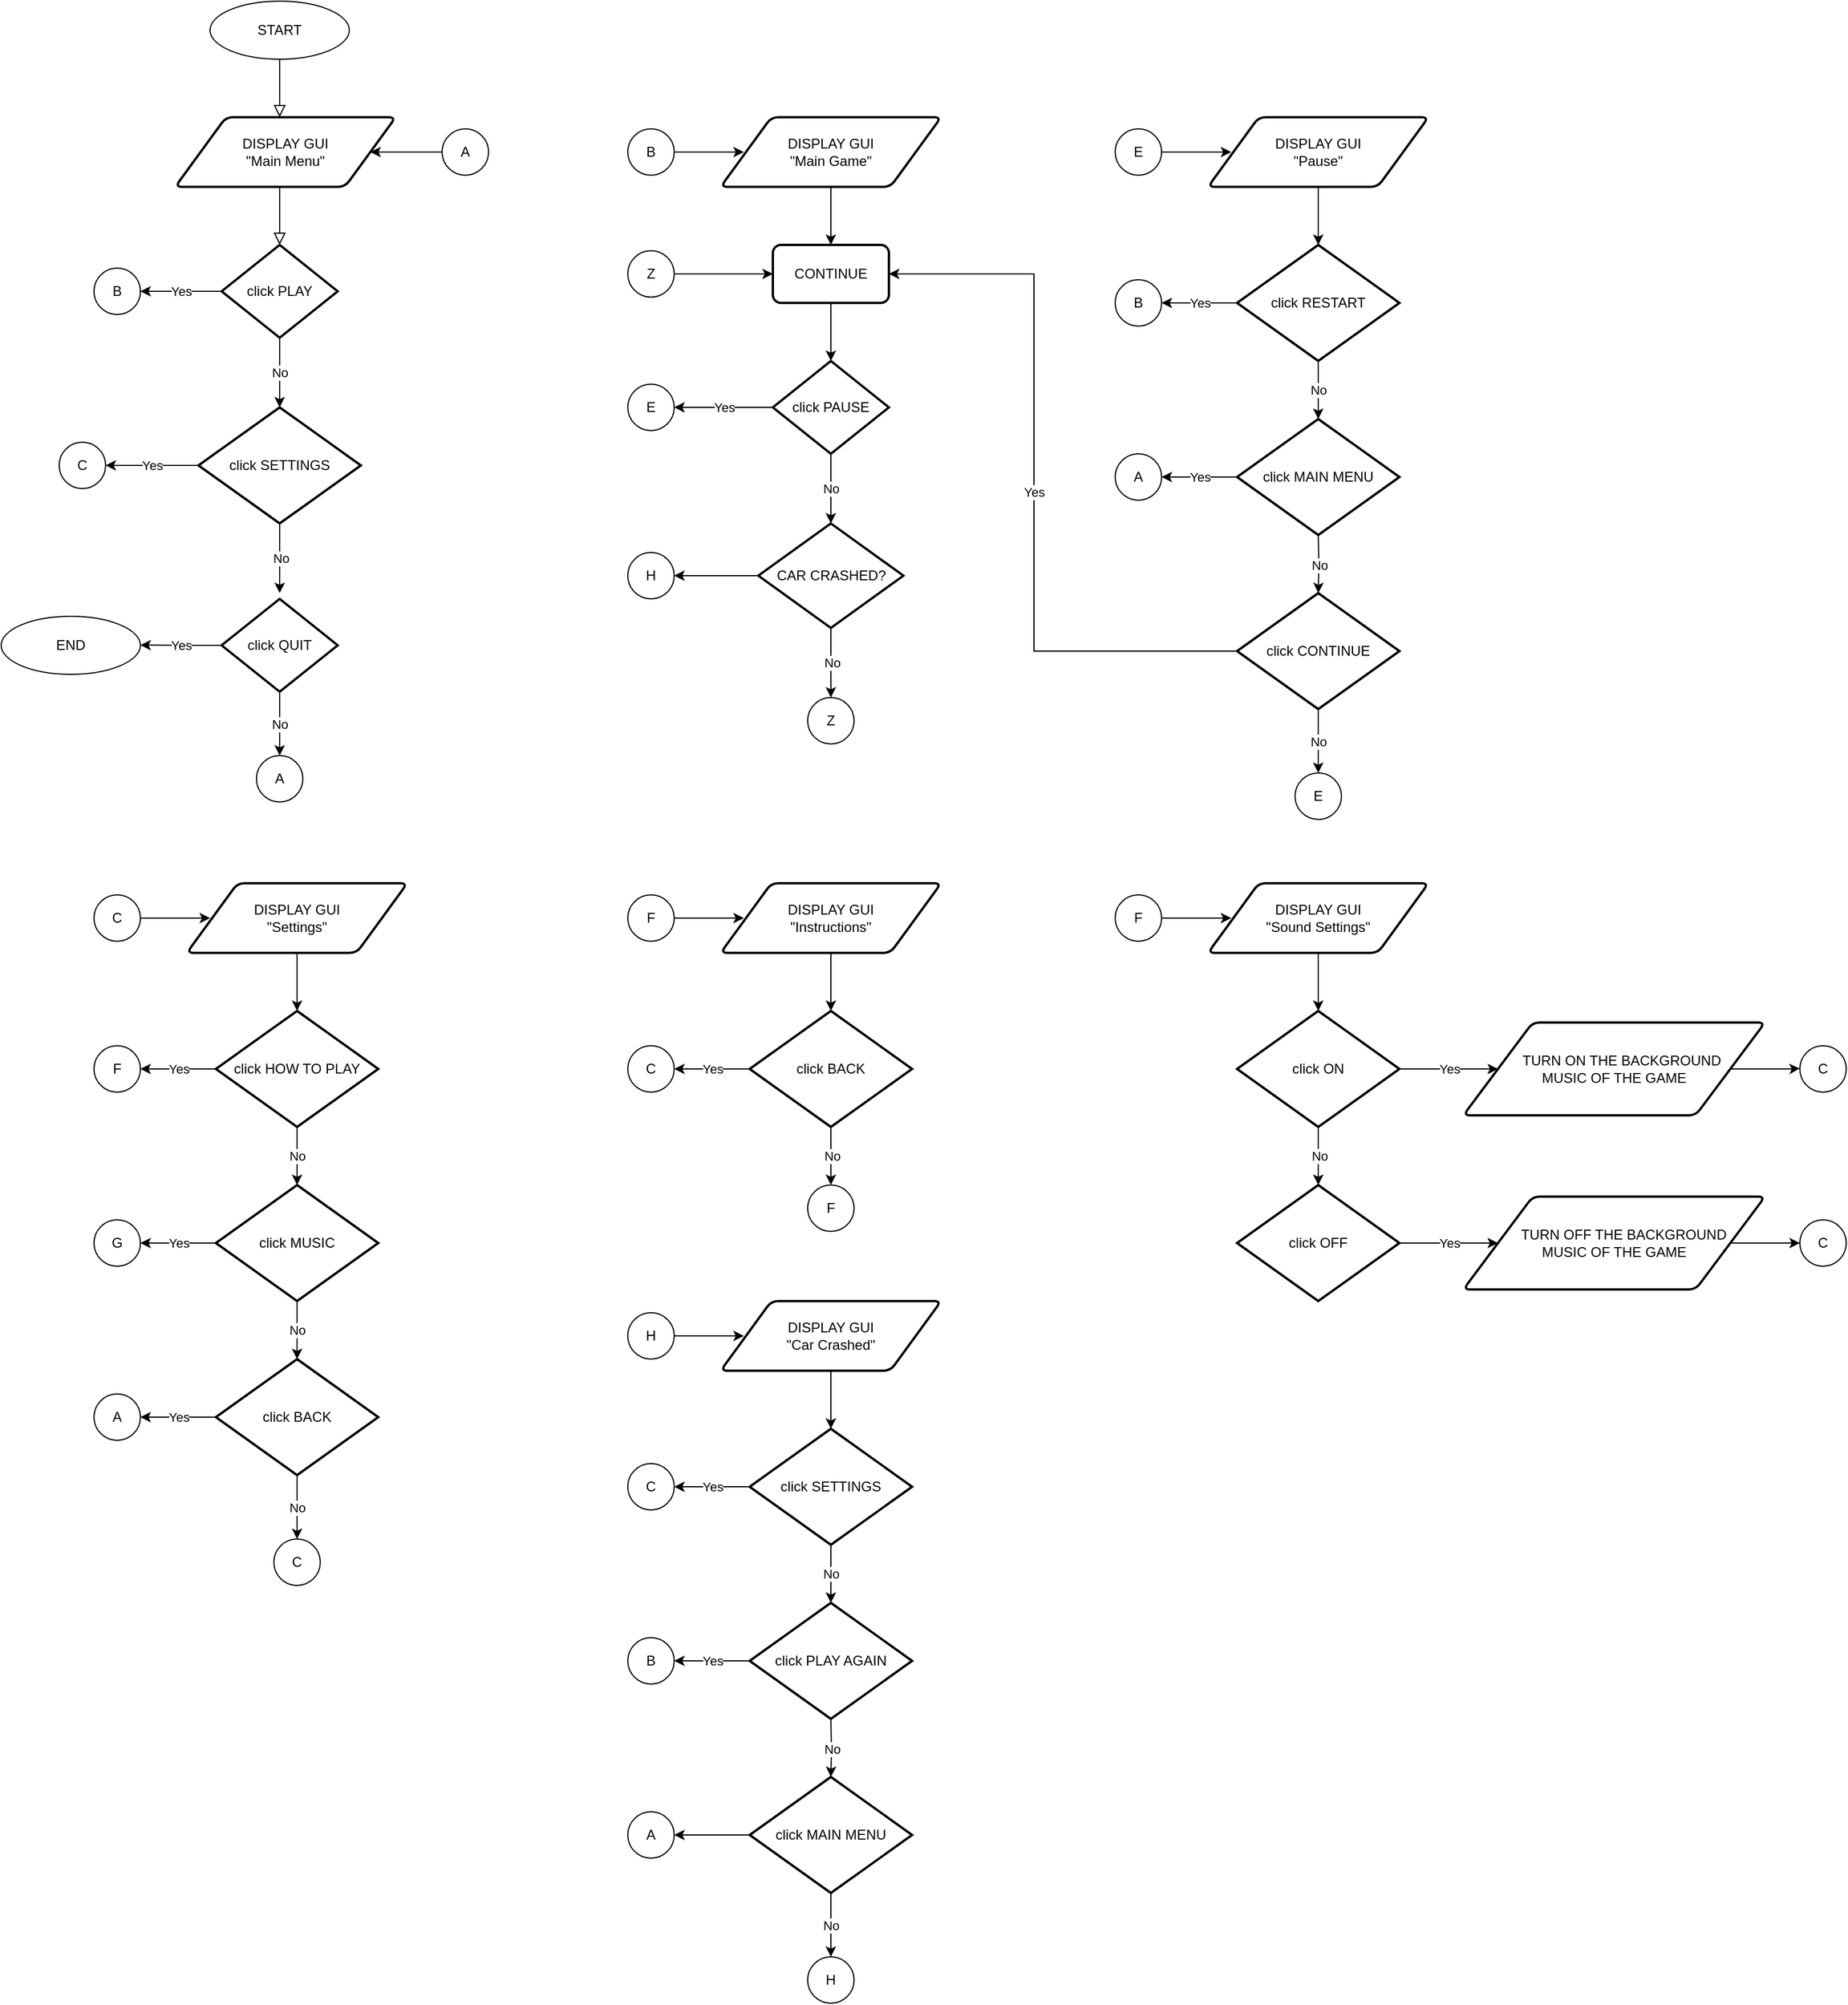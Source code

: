 <mxfile version="14.1.1" type="github">
  <diagram id="C5RBs43oDa-KdzZeNtuy" name="Page-1">
    <mxGraphModel dx="4299" dy="1928" grid="1" gridSize="10" guides="1" tooltips="1" connect="1" arrows="1" fold="1" page="1" pageScale="1" pageWidth="827" pageHeight="1169" math="0" shadow="0">
      <root>
        <mxCell id="WIyWlLk6GJQsqaUBKTNV-0" />
        <mxCell id="WIyWlLk6GJQsqaUBKTNV-1" parent="WIyWlLk6GJQsqaUBKTNV-0" />
        <mxCell id="WIyWlLk6GJQsqaUBKTNV-2" value="" style="rounded=0;html=1;jettySize=auto;orthogonalLoop=1;fontSize=11;endArrow=block;endFill=0;endSize=8;strokeWidth=1;shadow=0;labelBackgroundColor=none;edgeStyle=orthogonalEdgeStyle;" parent="WIyWlLk6GJQsqaUBKTNV-1" edge="1">
          <mxGeometry relative="1" as="geometry">
            <mxPoint x="200" y="120" as="sourcePoint" />
            <mxPoint x="200" y="170" as="targetPoint" />
          </mxGeometry>
        </mxCell>
        <mxCell id="WIyWlLk6GJQsqaUBKTNV-4" value="" style="rounded=0;html=1;jettySize=auto;orthogonalLoop=1;fontSize=11;endArrow=block;endFill=0;endSize=8;strokeWidth=1;shadow=0;labelBackgroundColor=none;edgeStyle=orthogonalEdgeStyle;exitX=0.5;exitY=1;exitDx=0;exitDy=0;" parent="WIyWlLk6GJQsqaUBKTNV-1" edge="1">
          <mxGeometry y="20" relative="1" as="geometry">
            <mxPoint as="offset" />
            <mxPoint x="200" y="230" as="sourcePoint" />
            <mxPoint x="200" y="280" as="targetPoint" />
          </mxGeometry>
        </mxCell>
        <mxCell id="MN40Rwi8LiVU0ITtH0rx-9" value="Yes" style="edgeStyle=orthogonalEdgeStyle;rounded=0;orthogonalLoop=1;jettySize=auto;html=1;exitX=0;exitY=0.5;exitDx=0;exitDy=0;entryX=1;entryY=0.5;entryDx=0;entryDy=0;" edge="1" parent="WIyWlLk6GJQsqaUBKTNV-1">
          <mxGeometry relative="1" as="geometry">
            <mxPoint x="80.0" y="320" as="targetPoint" />
            <mxPoint x="150" y="320" as="sourcePoint" />
          </mxGeometry>
        </mxCell>
        <mxCell id="MN40Rwi8LiVU0ITtH0rx-0" value="START" style="ellipse;whiteSpace=wrap;html=1;" vertex="1" parent="WIyWlLk6GJQsqaUBKTNV-1">
          <mxGeometry x="140" y="70" width="120" height="50" as="geometry" />
        </mxCell>
        <mxCell id="MN40Rwi8LiVU0ITtH0rx-1" value="END" style="ellipse;whiteSpace=wrap;html=1;" vertex="1" parent="WIyWlLk6GJQsqaUBKTNV-1">
          <mxGeometry x="-40" y="600" width="120" height="50" as="geometry" />
        </mxCell>
        <mxCell id="MN40Rwi8LiVU0ITtH0rx-22" style="edgeStyle=orthogonalEdgeStyle;rounded=0;orthogonalLoop=1;jettySize=auto;html=1;exitX=0;exitY=0.5;exitDx=0;exitDy=0;entryX=1;entryY=0.5;entryDx=0;entryDy=0;" edge="1" parent="WIyWlLk6GJQsqaUBKTNV-1" source="MN40Rwi8LiVU0ITtH0rx-3" target="MN40Rwi8LiVU0ITtH0rx-17">
          <mxGeometry relative="1" as="geometry" />
        </mxCell>
        <mxCell id="MN40Rwi8LiVU0ITtH0rx-3" value="A" style="ellipse;whiteSpace=wrap;html=1;aspect=fixed;" vertex="1" parent="WIyWlLk6GJQsqaUBKTNV-1">
          <mxGeometry x="340" y="180" width="40" height="40" as="geometry" />
        </mxCell>
        <mxCell id="MN40Rwi8LiVU0ITtH0rx-24" value="No" style="edgeStyle=orthogonalEdgeStyle;rounded=0;orthogonalLoop=1;jettySize=auto;html=1;exitX=0.5;exitY=1;exitDx=0;exitDy=0;exitPerimeter=0;entryX=0.5;entryY=0;entryDx=0;entryDy=0;entryPerimeter=0;" edge="1" parent="WIyWlLk6GJQsqaUBKTNV-1" source="MN40Rwi8LiVU0ITtH0rx-15" target="MN40Rwi8LiVU0ITtH0rx-16">
          <mxGeometry relative="1" as="geometry" />
        </mxCell>
        <mxCell id="MN40Rwi8LiVU0ITtH0rx-15" value="click PLAY" style="strokeWidth=2;html=1;shape=mxgraph.flowchart.decision;whiteSpace=wrap;" vertex="1" parent="WIyWlLk6GJQsqaUBKTNV-1">
          <mxGeometry x="150" y="280" width="100" height="80" as="geometry" />
        </mxCell>
        <mxCell id="MN40Rwi8LiVU0ITtH0rx-28" value="Yes" style="edgeStyle=orthogonalEdgeStyle;rounded=0;orthogonalLoop=1;jettySize=auto;html=1;" edge="1" parent="WIyWlLk6GJQsqaUBKTNV-1" source="MN40Rwi8LiVU0ITtH0rx-16" target="MN40Rwi8LiVU0ITtH0rx-26">
          <mxGeometry relative="1" as="geometry" />
        </mxCell>
        <mxCell id="MN40Rwi8LiVU0ITtH0rx-29" value="No" style="edgeStyle=orthogonalEdgeStyle;rounded=0;orthogonalLoop=1;jettySize=auto;html=1;exitX=0.5;exitY=1;exitDx=0;exitDy=0;exitPerimeter=0;" edge="1" parent="WIyWlLk6GJQsqaUBKTNV-1" source="MN40Rwi8LiVU0ITtH0rx-16">
          <mxGeometry relative="1" as="geometry">
            <mxPoint x="200" y="580" as="targetPoint" />
          </mxGeometry>
        </mxCell>
        <mxCell id="MN40Rwi8LiVU0ITtH0rx-16" value="click SETTINGS" style="strokeWidth=2;html=1;shape=mxgraph.flowchart.decision;whiteSpace=wrap;" vertex="1" parent="WIyWlLk6GJQsqaUBKTNV-1">
          <mxGeometry x="130" y="420" width="140" height="100" as="geometry" />
        </mxCell>
        <mxCell id="MN40Rwi8LiVU0ITtH0rx-17" value="DISPLAY GUI&lt;br&gt;&quot;Main Menu&quot;" style="shape=parallelogram;html=1;strokeWidth=2;perimeter=parallelogramPerimeter;whiteSpace=wrap;rounded=1;arcSize=12;size=0.23;" vertex="1" parent="WIyWlLk6GJQsqaUBKTNV-1">
          <mxGeometry x="110" y="170" width="190" height="60" as="geometry" />
        </mxCell>
        <mxCell id="MN40Rwi8LiVU0ITtH0rx-21" value="B" style="ellipse;whiteSpace=wrap;html=1;aspect=fixed;" vertex="1" parent="WIyWlLk6GJQsqaUBKTNV-1">
          <mxGeometry x="40" y="300" width="40" height="40" as="geometry" />
        </mxCell>
        <mxCell id="MN40Rwi8LiVU0ITtH0rx-26" value="C" style="ellipse;whiteSpace=wrap;html=1;aspect=fixed;" vertex="1" parent="WIyWlLk6GJQsqaUBKTNV-1">
          <mxGeometry x="10" y="450" width="40" height="40" as="geometry" />
        </mxCell>
        <mxCell id="MN40Rwi8LiVU0ITtH0rx-31" value="Yes" style="edgeStyle=orthogonalEdgeStyle;rounded=0;orthogonalLoop=1;jettySize=auto;html=1;exitX=0;exitY=0.5;exitDx=0;exitDy=0;exitPerimeter=0;" edge="1" parent="WIyWlLk6GJQsqaUBKTNV-1" source="MN40Rwi8LiVU0ITtH0rx-30">
          <mxGeometry relative="1" as="geometry">
            <mxPoint x="80" y="624.765" as="targetPoint" />
          </mxGeometry>
        </mxCell>
        <mxCell id="MN40Rwi8LiVU0ITtH0rx-154" value="No" style="edgeStyle=orthogonalEdgeStyle;rounded=0;orthogonalLoop=1;jettySize=auto;html=1;exitX=0.5;exitY=1;exitDx=0;exitDy=0;exitPerimeter=0;" edge="1" parent="WIyWlLk6GJQsqaUBKTNV-1" source="MN40Rwi8LiVU0ITtH0rx-30" target="MN40Rwi8LiVU0ITtH0rx-35">
          <mxGeometry relative="1" as="geometry" />
        </mxCell>
        <mxCell id="MN40Rwi8LiVU0ITtH0rx-30" value="click QUIT" style="strokeWidth=2;html=1;shape=mxgraph.flowchart.decision;whiteSpace=wrap;" vertex="1" parent="WIyWlLk6GJQsqaUBKTNV-1">
          <mxGeometry x="150" y="585" width="100" height="80" as="geometry" />
        </mxCell>
        <mxCell id="MN40Rwi8LiVU0ITtH0rx-35" value="A" style="ellipse;whiteSpace=wrap;html=1;aspect=fixed;" vertex="1" parent="WIyWlLk6GJQsqaUBKTNV-1">
          <mxGeometry x="180" y="720" width="40" height="40" as="geometry" />
        </mxCell>
        <mxCell id="MN40Rwi8LiVU0ITtH0rx-38" style="edgeStyle=orthogonalEdgeStyle;rounded=0;orthogonalLoop=1;jettySize=auto;html=1;exitX=1;exitY=0.5;exitDx=0;exitDy=0;" edge="1" parent="WIyWlLk6GJQsqaUBKTNV-1" source="MN40Rwi8LiVU0ITtH0rx-37">
          <mxGeometry relative="1" as="geometry">
            <mxPoint x="600" y="200.059" as="targetPoint" />
          </mxGeometry>
        </mxCell>
        <mxCell id="MN40Rwi8LiVU0ITtH0rx-37" value="B" style="ellipse;whiteSpace=wrap;html=1;aspect=fixed;" vertex="1" parent="WIyWlLk6GJQsqaUBKTNV-1">
          <mxGeometry x="500" y="180" width="40" height="40" as="geometry" />
        </mxCell>
        <mxCell id="MN40Rwi8LiVU0ITtH0rx-42" style="edgeStyle=orthogonalEdgeStyle;rounded=0;orthogonalLoop=1;jettySize=auto;html=1;exitX=0.5;exitY=1;exitDx=0;exitDy=0;" edge="1" parent="WIyWlLk6GJQsqaUBKTNV-1" source="MN40Rwi8LiVU0ITtH0rx-39">
          <mxGeometry relative="1" as="geometry">
            <mxPoint x="675" y="280.0" as="targetPoint" />
          </mxGeometry>
        </mxCell>
        <mxCell id="MN40Rwi8LiVU0ITtH0rx-39" value="DISPLAY GUI&lt;br&gt;&quot;Main Game&quot;" style="shape=parallelogram;html=1;strokeWidth=2;perimeter=parallelogramPerimeter;whiteSpace=wrap;rounded=1;arcSize=12;size=0.23;" vertex="1" parent="WIyWlLk6GJQsqaUBKTNV-1">
          <mxGeometry x="580" y="170" width="190" height="60" as="geometry" />
        </mxCell>
        <mxCell id="MN40Rwi8LiVU0ITtH0rx-130" value="No" style="edgeStyle=orthogonalEdgeStyle;rounded=0;orthogonalLoop=1;jettySize=auto;html=1;exitX=0.5;exitY=1;exitDx=0;exitDy=0;exitPerimeter=0;" edge="1" parent="WIyWlLk6GJQsqaUBKTNV-1" source="MN40Rwi8LiVU0ITtH0rx-43">
          <mxGeometry relative="1" as="geometry">
            <mxPoint x="675.0" y="670" as="targetPoint" />
          </mxGeometry>
        </mxCell>
        <mxCell id="MN40Rwi8LiVU0ITtH0rx-132" style="edgeStyle=orthogonalEdgeStyle;rounded=0;orthogonalLoop=1;jettySize=auto;html=1;exitX=0;exitY=0.5;exitDx=0;exitDy=0;exitPerimeter=0;" edge="1" parent="WIyWlLk6GJQsqaUBKTNV-1" source="MN40Rwi8LiVU0ITtH0rx-43">
          <mxGeometry relative="1" as="geometry">
            <mxPoint x="540" y="565" as="targetPoint" />
          </mxGeometry>
        </mxCell>
        <mxCell id="MN40Rwi8LiVU0ITtH0rx-43" value="CAR CRASHED?" style="strokeWidth=2;html=1;shape=mxgraph.flowchart.decision;whiteSpace=wrap;" vertex="1" parent="WIyWlLk6GJQsqaUBKTNV-1">
          <mxGeometry x="612.5" y="520" width="125" height="90" as="geometry" />
        </mxCell>
        <mxCell id="MN40Rwi8LiVU0ITtH0rx-48" value="No" style="edgeStyle=orthogonalEdgeStyle;rounded=0;orthogonalLoop=1;jettySize=auto;html=1;exitX=0.5;exitY=1;exitDx=0;exitDy=0;exitPerimeter=0;" edge="1" parent="WIyWlLk6GJQsqaUBKTNV-1" source="MN40Rwi8LiVU0ITtH0rx-44" target="MN40Rwi8LiVU0ITtH0rx-43">
          <mxGeometry relative="1" as="geometry" />
        </mxCell>
        <mxCell id="MN40Rwi8LiVU0ITtH0rx-59" value="Yes" style="edgeStyle=orthogonalEdgeStyle;rounded=0;orthogonalLoop=1;jettySize=auto;html=1;exitX=0;exitY=0.5;exitDx=0;exitDy=0;exitPerimeter=0;entryX=1;entryY=0.5;entryDx=0;entryDy=0;" edge="1" parent="WIyWlLk6GJQsqaUBKTNV-1" source="MN40Rwi8LiVU0ITtH0rx-44" target="MN40Rwi8LiVU0ITtH0rx-46">
          <mxGeometry relative="1" as="geometry" />
        </mxCell>
        <mxCell id="MN40Rwi8LiVU0ITtH0rx-44" value="click PAUSE" style="strokeWidth=2;html=1;shape=mxgraph.flowchart.decision;whiteSpace=wrap;" vertex="1" parent="WIyWlLk6GJQsqaUBKTNV-1">
          <mxGeometry x="625" y="380" width="100" height="80" as="geometry" />
        </mxCell>
        <mxCell id="MN40Rwi8LiVU0ITtH0rx-46" value="E" style="ellipse;whiteSpace=wrap;html=1;aspect=fixed;" vertex="1" parent="WIyWlLk6GJQsqaUBKTNV-1">
          <mxGeometry x="500" y="400" width="40" height="40" as="geometry" />
        </mxCell>
        <mxCell id="MN40Rwi8LiVU0ITtH0rx-49" style="edgeStyle=orthogonalEdgeStyle;rounded=0;orthogonalLoop=1;jettySize=auto;html=1;exitX=1;exitY=0.5;exitDx=0;exitDy=0;" edge="1" parent="WIyWlLk6GJQsqaUBKTNV-1" source="MN40Rwi8LiVU0ITtH0rx-50">
          <mxGeometry relative="1" as="geometry">
            <mxPoint x="1020" y="200.059" as="targetPoint" />
          </mxGeometry>
        </mxCell>
        <mxCell id="MN40Rwi8LiVU0ITtH0rx-50" value="E" style="ellipse;whiteSpace=wrap;html=1;aspect=fixed;" vertex="1" parent="WIyWlLk6GJQsqaUBKTNV-1">
          <mxGeometry x="920" y="180" width="40" height="40" as="geometry" />
        </mxCell>
        <mxCell id="MN40Rwi8LiVU0ITtH0rx-52" style="edgeStyle=orthogonalEdgeStyle;rounded=0;orthogonalLoop=1;jettySize=auto;html=1;exitX=0.5;exitY=1;exitDx=0;exitDy=0;" edge="1" parent="WIyWlLk6GJQsqaUBKTNV-1" source="MN40Rwi8LiVU0ITtH0rx-51">
          <mxGeometry relative="1" as="geometry">
            <mxPoint x="1095" y="280.0" as="targetPoint" />
          </mxGeometry>
        </mxCell>
        <mxCell id="MN40Rwi8LiVU0ITtH0rx-51" value="DISPLAY GUI&lt;br&gt;&quot;Pause&quot;" style="shape=parallelogram;html=1;strokeWidth=2;perimeter=parallelogramPerimeter;whiteSpace=wrap;rounded=1;arcSize=12;size=0.23;" vertex="1" parent="WIyWlLk6GJQsqaUBKTNV-1">
          <mxGeometry x="1000" y="170" width="190" height="60" as="geometry" />
        </mxCell>
        <mxCell id="MN40Rwi8LiVU0ITtH0rx-61" value="Yes" style="edgeStyle=orthogonalEdgeStyle;rounded=0;orthogonalLoop=1;jettySize=auto;html=1;exitX=0;exitY=0.5;exitDx=0;exitDy=0;exitPerimeter=0;" edge="1" parent="WIyWlLk6GJQsqaUBKTNV-1" source="MN40Rwi8LiVU0ITtH0rx-54">
          <mxGeometry relative="1" as="geometry">
            <mxPoint x="960" y="480" as="targetPoint" />
          </mxGeometry>
        </mxCell>
        <mxCell id="MN40Rwi8LiVU0ITtH0rx-54" value="click MAIN MENU" style="strokeWidth=2;html=1;shape=mxgraph.flowchart.decision;whiteSpace=wrap;" vertex="1" parent="WIyWlLk6GJQsqaUBKTNV-1">
          <mxGeometry x="1025" y="430" width="140" height="100" as="geometry" />
        </mxCell>
        <mxCell id="MN40Rwi8LiVU0ITtH0rx-56" value="No" style="edgeStyle=orthogonalEdgeStyle;rounded=0;orthogonalLoop=1;jettySize=auto;html=1;exitX=0.5;exitY=1;exitDx=0;exitDy=0;exitPerimeter=0;entryX=0.5;entryY=0;entryDx=0;entryDy=0;entryPerimeter=0;" edge="1" parent="WIyWlLk6GJQsqaUBKTNV-1" source="MN40Rwi8LiVU0ITtH0rx-55" target="MN40Rwi8LiVU0ITtH0rx-54">
          <mxGeometry relative="1" as="geometry" />
        </mxCell>
        <mxCell id="MN40Rwi8LiVU0ITtH0rx-60" value="Yes" style="edgeStyle=orthogonalEdgeStyle;rounded=0;orthogonalLoop=1;jettySize=auto;html=1;exitX=0;exitY=0.5;exitDx=0;exitDy=0;exitPerimeter=0;" edge="1" parent="WIyWlLk6GJQsqaUBKTNV-1" source="MN40Rwi8LiVU0ITtH0rx-55">
          <mxGeometry relative="1" as="geometry">
            <mxPoint x="960" y="330" as="targetPoint" />
          </mxGeometry>
        </mxCell>
        <mxCell id="MN40Rwi8LiVU0ITtH0rx-55" value="click RESTART" style="strokeWidth=2;html=1;shape=mxgraph.flowchart.decision;whiteSpace=wrap;" vertex="1" parent="WIyWlLk6GJQsqaUBKTNV-1">
          <mxGeometry x="1025" y="280" width="140" height="100" as="geometry" />
        </mxCell>
        <mxCell id="MN40Rwi8LiVU0ITtH0rx-127" value="Yes" style="edgeStyle=orthogonalEdgeStyle;rounded=0;orthogonalLoop=1;jettySize=auto;html=1;exitX=0;exitY=0.5;exitDx=0;exitDy=0;exitPerimeter=0;entryX=1;entryY=0.5;entryDx=0;entryDy=0;" edge="1" parent="WIyWlLk6GJQsqaUBKTNV-1" source="MN40Rwi8LiVU0ITtH0rx-57" target="MN40Rwi8LiVU0ITtH0rx-125">
          <mxGeometry relative="1" as="geometry">
            <Array as="points">
              <mxPoint x="850" y="630" />
              <mxPoint x="850" y="305" />
            </Array>
          </mxGeometry>
        </mxCell>
        <mxCell id="MN40Rwi8LiVU0ITtH0rx-57" value="click CONTINUE" style="strokeWidth=2;html=1;shape=mxgraph.flowchart.decision;whiteSpace=wrap;" vertex="1" parent="WIyWlLk6GJQsqaUBKTNV-1">
          <mxGeometry x="1025" y="580" width="140" height="100" as="geometry" />
        </mxCell>
        <mxCell id="MN40Rwi8LiVU0ITtH0rx-58" value="No" style="edgeStyle=orthogonalEdgeStyle;rounded=0;orthogonalLoop=1;jettySize=auto;html=1;exitX=0.5;exitY=1;exitDx=0;exitDy=0;exitPerimeter=0;entryX=0.5;entryY=0;entryDx=0;entryDy=0;entryPerimeter=0;" edge="1" parent="WIyWlLk6GJQsqaUBKTNV-1" target="MN40Rwi8LiVU0ITtH0rx-57">
          <mxGeometry relative="1" as="geometry">
            <mxPoint x="1095" y="530" as="sourcePoint" />
          </mxGeometry>
        </mxCell>
        <mxCell id="MN40Rwi8LiVU0ITtH0rx-62" value="B" style="ellipse;whiteSpace=wrap;html=1;aspect=fixed;" vertex="1" parent="WIyWlLk6GJQsqaUBKTNV-1">
          <mxGeometry x="920" y="310" width="40" height="40" as="geometry" />
        </mxCell>
        <mxCell id="MN40Rwi8LiVU0ITtH0rx-63" value="A" style="ellipse;whiteSpace=wrap;html=1;aspect=fixed;" vertex="1" parent="WIyWlLk6GJQsqaUBKTNV-1">
          <mxGeometry x="920" y="460" width="40" height="40" as="geometry" />
        </mxCell>
        <mxCell id="MN40Rwi8LiVU0ITtH0rx-69" style="edgeStyle=orthogonalEdgeStyle;rounded=0;orthogonalLoop=1;jettySize=auto;html=1;exitX=1;exitY=0.5;exitDx=0;exitDy=0;" edge="1" parent="WIyWlLk6GJQsqaUBKTNV-1" source="MN40Rwi8LiVU0ITtH0rx-70">
          <mxGeometry relative="1" as="geometry">
            <mxPoint x="140" y="860.059" as="targetPoint" />
          </mxGeometry>
        </mxCell>
        <mxCell id="MN40Rwi8LiVU0ITtH0rx-70" value="C" style="ellipse;whiteSpace=wrap;html=1;aspect=fixed;" vertex="1" parent="WIyWlLk6GJQsqaUBKTNV-1">
          <mxGeometry x="40" y="840" width="40" height="40" as="geometry" />
        </mxCell>
        <mxCell id="MN40Rwi8LiVU0ITtH0rx-71" style="edgeStyle=orthogonalEdgeStyle;rounded=0;orthogonalLoop=1;jettySize=auto;html=1;exitX=0.5;exitY=1;exitDx=0;exitDy=0;" edge="1" parent="WIyWlLk6GJQsqaUBKTNV-1" source="MN40Rwi8LiVU0ITtH0rx-72">
          <mxGeometry relative="1" as="geometry">
            <mxPoint x="215" y="940" as="targetPoint" />
          </mxGeometry>
        </mxCell>
        <mxCell id="MN40Rwi8LiVU0ITtH0rx-72" value="DISPLAY GUI&lt;br&gt;&quot;Settings&quot;" style="shape=parallelogram;html=1;strokeWidth=2;perimeter=parallelogramPerimeter;whiteSpace=wrap;rounded=1;arcSize=12;size=0.23;" vertex="1" parent="WIyWlLk6GJQsqaUBKTNV-1">
          <mxGeometry x="120" y="830" width="190" height="60" as="geometry" />
        </mxCell>
        <mxCell id="MN40Rwi8LiVU0ITtH0rx-73" value="No" style="edgeStyle=orthogonalEdgeStyle;rounded=0;orthogonalLoop=1;jettySize=auto;html=1;exitX=0.5;exitY=1;exitDx=0;exitDy=0;exitPerimeter=0;" edge="1" parent="WIyWlLk6GJQsqaUBKTNV-1">
          <mxGeometry relative="1" as="geometry">
            <mxPoint x="1095" y="735" as="targetPoint" />
            <mxPoint x="1095" y="680" as="sourcePoint" />
          </mxGeometry>
        </mxCell>
        <mxCell id="MN40Rwi8LiVU0ITtH0rx-74" value="E" style="ellipse;whiteSpace=wrap;html=1;aspect=fixed;" vertex="1" parent="WIyWlLk6GJQsqaUBKTNV-1">
          <mxGeometry x="1075" y="735" width="40" height="40" as="geometry" />
        </mxCell>
        <mxCell id="MN40Rwi8LiVU0ITtH0rx-76" value="Yes" style="edgeStyle=orthogonalEdgeStyle;rounded=0;orthogonalLoop=1;jettySize=auto;html=1;exitX=0;exitY=0.5;exitDx=0;exitDy=0;exitPerimeter=0;" edge="1" parent="WIyWlLk6GJQsqaUBKTNV-1" source="MN40Rwi8LiVU0ITtH0rx-75">
          <mxGeometry relative="1" as="geometry">
            <mxPoint x="80" y="990" as="targetPoint" />
          </mxGeometry>
        </mxCell>
        <mxCell id="MN40Rwi8LiVU0ITtH0rx-79" value="No" style="edgeStyle=orthogonalEdgeStyle;rounded=0;orthogonalLoop=1;jettySize=auto;html=1;exitX=0.5;exitY=1;exitDx=0;exitDy=0;exitPerimeter=0;" edge="1" parent="WIyWlLk6GJQsqaUBKTNV-1" source="MN40Rwi8LiVU0ITtH0rx-75" target="MN40Rwi8LiVU0ITtH0rx-78">
          <mxGeometry relative="1" as="geometry" />
        </mxCell>
        <mxCell id="MN40Rwi8LiVU0ITtH0rx-75" value="click HOW TO PLAY" style="strokeWidth=2;html=1;shape=mxgraph.flowchart.decision;whiteSpace=wrap;" vertex="1" parent="WIyWlLk6GJQsqaUBKTNV-1">
          <mxGeometry x="145" y="940" width="140" height="100" as="geometry" />
        </mxCell>
        <mxCell id="MN40Rwi8LiVU0ITtH0rx-77" value="F" style="ellipse;whiteSpace=wrap;html=1;aspect=fixed;" vertex="1" parent="WIyWlLk6GJQsqaUBKTNV-1">
          <mxGeometry x="40" y="970" width="40" height="40" as="geometry" />
        </mxCell>
        <mxCell id="MN40Rwi8LiVU0ITtH0rx-80" value="Yes" style="edgeStyle=orthogonalEdgeStyle;rounded=0;orthogonalLoop=1;jettySize=auto;html=1;exitX=0;exitY=0.5;exitDx=0;exitDy=0;exitPerimeter=0;" edge="1" parent="WIyWlLk6GJQsqaUBKTNV-1" source="MN40Rwi8LiVU0ITtH0rx-78">
          <mxGeometry relative="1" as="geometry">
            <mxPoint x="80" y="1140" as="targetPoint" />
          </mxGeometry>
        </mxCell>
        <mxCell id="MN40Rwi8LiVU0ITtH0rx-83" value="No" style="edgeStyle=orthogonalEdgeStyle;rounded=0;orthogonalLoop=1;jettySize=auto;html=1;exitX=0.5;exitY=1;exitDx=0;exitDy=0;exitPerimeter=0;" edge="1" parent="WIyWlLk6GJQsqaUBKTNV-1" source="MN40Rwi8LiVU0ITtH0rx-78" target="MN40Rwi8LiVU0ITtH0rx-82">
          <mxGeometry relative="1" as="geometry" />
        </mxCell>
        <mxCell id="MN40Rwi8LiVU0ITtH0rx-78" value="click MUSIC" style="strokeWidth=2;html=1;shape=mxgraph.flowchart.decision;whiteSpace=wrap;" vertex="1" parent="WIyWlLk6GJQsqaUBKTNV-1">
          <mxGeometry x="145" y="1090" width="140" height="100" as="geometry" />
        </mxCell>
        <mxCell id="MN40Rwi8LiVU0ITtH0rx-81" value="G" style="ellipse;whiteSpace=wrap;html=1;aspect=fixed;" vertex="1" parent="WIyWlLk6GJQsqaUBKTNV-1">
          <mxGeometry x="40" y="1120" width="40" height="40" as="geometry" />
        </mxCell>
        <mxCell id="MN40Rwi8LiVU0ITtH0rx-84" value="Yes" style="edgeStyle=orthogonalEdgeStyle;rounded=0;orthogonalLoop=1;jettySize=auto;html=1;exitX=0;exitY=0.5;exitDx=0;exitDy=0;exitPerimeter=0;" edge="1" parent="WIyWlLk6GJQsqaUBKTNV-1" source="MN40Rwi8LiVU0ITtH0rx-82">
          <mxGeometry relative="1" as="geometry">
            <mxPoint x="80" y="1290" as="targetPoint" />
          </mxGeometry>
        </mxCell>
        <mxCell id="MN40Rwi8LiVU0ITtH0rx-90" value="No" style="edgeStyle=orthogonalEdgeStyle;rounded=0;orthogonalLoop=1;jettySize=auto;html=1;exitX=0.5;exitY=1;exitDx=0;exitDy=0;exitPerimeter=0;" edge="1" parent="WIyWlLk6GJQsqaUBKTNV-1" source="MN40Rwi8LiVU0ITtH0rx-82" target="MN40Rwi8LiVU0ITtH0rx-88">
          <mxGeometry relative="1" as="geometry" />
        </mxCell>
        <mxCell id="MN40Rwi8LiVU0ITtH0rx-82" value="click BACK" style="strokeWidth=2;html=1;shape=mxgraph.flowchart.decision;whiteSpace=wrap;" vertex="1" parent="WIyWlLk6GJQsqaUBKTNV-1">
          <mxGeometry x="145" y="1240" width="140" height="100" as="geometry" />
        </mxCell>
        <mxCell id="MN40Rwi8LiVU0ITtH0rx-85" value="A" style="ellipse;whiteSpace=wrap;html=1;aspect=fixed;" vertex="1" parent="WIyWlLk6GJQsqaUBKTNV-1">
          <mxGeometry x="40" y="1270" width="40" height="40" as="geometry" />
        </mxCell>
        <mxCell id="MN40Rwi8LiVU0ITtH0rx-88" value="C" style="ellipse;whiteSpace=wrap;html=1;aspect=fixed;" vertex="1" parent="WIyWlLk6GJQsqaUBKTNV-1">
          <mxGeometry x="195" y="1395" width="40" height="40" as="geometry" />
        </mxCell>
        <mxCell id="MN40Rwi8LiVU0ITtH0rx-93" style="edgeStyle=orthogonalEdgeStyle;rounded=0;orthogonalLoop=1;jettySize=auto;html=1;exitX=1;exitY=0.5;exitDx=0;exitDy=0;" edge="1" parent="WIyWlLk6GJQsqaUBKTNV-1" source="MN40Rwi8LiVU0ITtH0rx-94">
          <mxGeometry relative="1" as="geometry">
            <mxPoint x="600" y="860.059" as="targetPoint" />
          </mxGeometry>
        </mxCell>
        <mxCell id="MN40Rwi8LiVU0ITtH0rx-94" value="F" style="ellipse;whiteSpace=wrap;html=1;aspect=fixed;" vertex="1" parent="WIyWlLk6GJQsqaUBKTNV-1">
          <mxGeometry x="500" y="840" width="40" height="40" as="geometry" />
        </mxCell>
        <mxCell id="MN40Rwi8LiVU0ITtH0rx-98" style="edgeStyle=orthogonalEdgeStyle;rounded=0;orthogonalLoop=1;jettySize=auto;html=1;exitX=0.5;exitY=1;exitDx=0;exitDy=0;" edge="1" parent="WIyWlLk6GJQsqaUBKTNV-1" source="MN40Rwi8LiVU0ITtH0rx-96" target="MN40Rwi8LiVU0ITtH0rx-97">
          <mxGeometry relative="1" as="geometry" />
        </mxCell>
        <mxCell id="MN40Rwi8LiVU0ITtH0rx-96" value="DISPLAY GUI&lt;br&gt;&quot;Instructions&quot;" style="shape=parallelogram;html=1;strokeWidth=2;perimeter=parallelogramPerimeter;whiteSpace=wrap;rounded=1;arcSize=12;size=0.23;" vertex="1" parent="WIyWlLk6GJQsqaUBKTNV-1">
          <mxGeometry x="580" y="830" width="190" height="60" as="geometry" />
        </mxCell>
        <mxCell id="MN40Rwi8LiVU0ITtH0rx-99" value="Yes" style="edgeStyle=orthogonalEdgeStyle;rounded=0;orthogonalLoop=1;jettySize=auto;html=1;exitX=0;exitY=0.5;exitDx=0;exitDy=0;exitPerimeter=0;" edge="1" parent="WIyWlLk6GJQsqaUBKTNV-1" source="MN40Rwi8LiVU0ITtH0rx-97">
          <mxGeometry relative="1" as="geometry">
            <mxPoint x="540" y="990" as="targetPoint" />
          </mxGeometry>
        </mxCell>
        <mxCell id="MN40Rwi8LiVU0ITtH0rx-101" value="No" style="edgeStyle=orthogonalEdgeStyle;rounded=0;orthogonalLoop=1;jettySize=auto;html=1;exitX=0.5;exitY=1;exitDx=0;exitDy=0;exitPerimeter=0;" edge="1" parent="WIyWlLk6GJQsqaUBKTNV-1" source="MN40Rwi8LiVU0ITtH0rx-97">
          <mxGeometry relative="1" as="geometry">
            <mxPoint x="675" y="1090" as="targetPoint" />
          </mxGeometry>
        </mxCell>
        <mxCell id="MN40Rwi8LiVU0ITtH0rx-97" value="click BACK" style="strokeWidth=2;html=1;shape=mxgraph.flowchart.decision;whiteSpace=wrap;" vertex="1" parent="WIyWlLk6GJQsqaUBKTNV-1">
          <mxGeometry x="605" y="940" width="140" height="100" as="geometry" />
        </mxCell>
        <mxCell id="MN40Rwi8LiVU0ITtH0rx-100" value="C" style="ellipse;whiteSpace=wrap;html=1;aspect=fixed;" vertex="1" parent="WIyWlLk6GJQsqaUBKTNV-1">
          <mxGeometry x="500" y="970" width="40" height="40" as="geometry" />
        </mxCell>
        <mxCell id="MN40Rwi8LiVU0ITtH0rx-102" value="F" style="ellipse;whiteSpace=wrap;html=1;aspect=fixed;" vertex="1" parent="WIyWlLk6GJQsqaUBKTNV-1">
          <mxGeometry x="655" y="1090" width="40" height="40" as="geometry" />
        </mxCell>
        <mxCell id="MN40Rwi8LiVU0ITtH0rx-103" style="edgeStyle=orthogonalEdgeStyle;rounded=0;orthogonalLoop=1;jettySize=auto;html=1;exitX=1;exitY=0.5;exitDx=0;exitDy=0;" edge="1" parent="WIyWlLk6GJQsqaUBKTNV-1" source="MN40Rwi8LiVU0ITtH0rx-104">
          <mxGeometry relative="1" as="geometry">
            <mxPoint x="1020" y="860.059" as="targetPoint" />
          </mxGeometry>
        </mxCell>
        <mxCell id="MN40Rwi8LiVU0ITtH0rx-104" value="F" style="ellipse;whiteSpace=wrap;html=1;aspect=fixed;" vertex="1" parent="WIyWlLk6GJQsqaUBKTNV-1">
          <mxGeometry x="920" y="840" width="40" height="40" as="geometry" />
        </mxCell>
        <mxCell id="MN40Rwi8LiVU0ITtH0rx-105" style="edgeStyle=orthogonalEdgeStyle;rounded=0;orthogonalLoop=1;jettySize=auto;html=1;" edge="1" parent="WIyWlLk6GJQsqaUBKTNV-1" source="MN40Rwi8LiVU0ITtH0rx-106" target="MN40Rwi8LiVU0ITtH0rx-109">
          <mxGeometry relative="1" as="geometry" />
        </mxCell>
        <mxCell id="MN40Rwi8LiVU0ITtH0rx-106" value="DISPLAY GUI&lt;br&gt;&quot;Sound Settings&quot;" style="shape=parallelogram;html=1;strokeWidth=2;perimeter=parallelogramPerimeter;whiteSpace=wrap;rounded=1;arcSize=12;size=0.23;" vertex="1" parent="WIyWlLk6GJQsqaUBKTNV-1">
          <mxGeometry x="1000" y="830" width="190" height="60" as="geometry" />
        </mxCell>
        <mxCell id="MN40Rwi8LiVU0ITtH0rx-108" value="No" style="edgeStyle=orthogonalEdgeStyle;rounded=0;orthogonalLoop=1;jettySize=auto;html=1;exitX=0.5;exitY=1;exitDx=0;exitDy=0;exitPerimeter=0;" edge="1" parent="WIyWlLk6GJQsqaUBKTNV-1" source="MN40Rwi8LiVU0ITtH0rx-109">
          <mxGeometry relative="1" as="geometry">
            <mxPoint x="1095" y="1090" as="targetPoint" />
          </mxGeometry>
        </mxCell>
        <mxCell id="MN40Rwi8LiVU0ITtH0rx-119" value="Yes" style="edgeStyle=orthogonalEdgeStyle;rounded=0;orthogonalLoop=1;jettySize=auto;html=1;exitX=1;exitY=0.5;exitDx=0;exitDy=0;exitPerimeter=0;entryX=0;entryY=0.5;entryDx=0;entryDy=0;" edge="1" parent="WIyWlLk6GJQsqaUBKTNV-1" source="MN40Rwi8LiVU0ITtH0rx-109" target="MN40Rwi8LiVU0ITtH0rx-115">
          <mxGeometry relative="1" as="geometry" />
        </mxCell>
        <mxCell id="MN40Rwi8LiVU0ITtH0rx-109" value="click ON" style="strokeWidth=2;html=1;shape=mxgraph.flowchart.decision;whiteSpace=wrap;" vertex="1" parent="WIyWlLk6GJQsqaUBKTNV-1">
          <mxGeometry x="1025" y="940" width="140" height="100" as="geometry" />
        </mxCell>
        <mxCell id="MN40Rwi8LiVU0ITtH0rx-118" value="Yes" style="edgeStyle=orthogonalEdgeStyle;rounded=0;orthogonalLoop=1;jettySize=auto;html=1;exitX=1;exitY=0.5;exitDx=0;exitDy=0;exitPerimeter=0;" edge="1" parent="WIyWlLk6GJQsqaUBKTNV-1" source="MN40Rwi8LiVU0ITtH0rx-113" target="MN40Rwi8LiVU0ITtH0rx-117">
          <mxGeometry relative="1" as="geometry" />
        </mxCell>
        <mxCell id="MN40Rwi8LiVU0ITtH0rx-113" value="click OFF" style="strokeWidth=2;html=1;shape=mxgraph.flowchart.decision;whiteSpace=wrap;" vertex="1" parent="WIyWlLk6GJQsqaUBKTNV-1">
          <mxGeometry x="1025" y="1090" width="140" height="100" as="geometry" />
        </mxCell>
        <mxCell id="MN40Rwi8LiVU0ITtH0rx-121" style="edgeStyle=orthogonalEdgeStyle;rounded=0;orthogonalLoop=1;jettySize=auto;html=1;exitX=1;exitY=0.5;exitDx=0;exitDy=0;" edge="1" parent="WIyWlLk6GJQsqaUBKTNV-1" source="MN40Rwi8LiVU0ITtH0rx-115">
          <mxGeometry relative="1" as="geometry">
            <mxPoint x="1510" y="989.571" as="targetPoint" />
          </mxGeometry>
        </mxCell>
        <mxCell id="MN40Rwi8LiVU0ITtH0rx-115" value="&amp;nbsp; &amp;nbsp; TURN ON THE BACKGROUND&lt;br&gt;MUSIC OF THE GAME" style="shape=parallelogram;html=1;strokeWidth=2;perimeter=parallelogramPerimeter;whiteSpace=wrap;rounded=1;arcSize=12;size=0.23;" vertex="1" parent="WIyWlLk6GJQsqaUBKTNV-1">
          <mxGeometry x="1220" y="950" width="260" height="80" as="geometry" />
        </mxCell>
        <mxCell id="MN40Rwi8LiVU0ITtH0rx-122" style="edgeStyle=orthogonalEdgeStyle;rounded=0;orthogonalLoop=1;jettySize=auto;html=1;exitX=1;exitY=0.5;exitDx=0;exitDy=0;" edge="1" parent="WIyWlLk6GJQsqaUBKTNV-1" source="MN40Rwi8LiVU0ITtH0rx-117">
          <mxGeometry relative="1" as="geometry">
            <mxPoint x="1510" y="1140" as="targetPoint" />
          </mxGeometry>
        </mxCell>
        <mxCell id="MN40Rwi8LiVU0ITtH0rx-117" value="&amp;nbsp; &amp;nbsp; &amp;nbsp;TURN OFF THE BACKGROUND&lt;br&gt;MUSIC OF THE GAME" style="shape=parallelogram;html=1;strokeWidth=2;perimeter=parallelogramPerimeter;whiteSpace=wrap;rounded=1;arcSize=12;size=0.23;" vertex="1" parent="WIyWlLk6GJQsqaUBKTNV-1">
          <mxGeometry x="1220" y="1100" width="260" height="80" as="geometry" />
        </mxCell>
        <mxCell id="MN40Rwi8LiVU0ITtH0rx-123" value="C" style="ellipse;whiteSpace=wrap;html=1;aspect=fixed;" vertex="1" parent="WIyWlLk6GJQsqaUBKTNV-1">
          <mxGeometry x="1510" y="970" width="40" height="40" as="geometry" />
        </mxCell>
        <mxCell id="MN40Rwi8LiVU0ITtH0rx-124" value="C" style="ellipse;whiteSpace=wrap;html=1;aspect=fixed;" vertex="1" parent="WIyWlLk6GJQsqaUBKTNV-1">
          <mxGeometry x="1510" y="1120" width="40" height="40" as="geometry" />
        </mxCell>
        <mxCell id="MN40Rwi8LiVU0ITtH0rx-126" style="edgeStyle=orthogonalEdgeStyle;rounded=0;orthogonalLoop=1;jettySize=auto;html=1;exitX=0.5;exitY=1;exitDx=0;exitDy=0;" edge="1" parent="WIyWlLk6GJQsqaUBKTNV-1" source="MN40Rwi8LiVU0ITtH0rx-125">
          <mxGeometry relative="1" as="geometry">
            <mxPoint x="675.0" y="380" as="targetPoint" />
          </mxGeometry>
        </mxCell>
        <mxCell id="MN40Rwi8LiVU0ITtH0rx-125" value="CONTINUE" style="rounded=1;whiteSpace=wrap;html=1;absoluteArcSize=1;arcSize=14;strokeWidth=2;" vertex="1" parent="WIyWlLk6GJQsqaUBKTNV-1">
          <mxGeometry x="625" y="280" width="100" height="50" as="geometry" />
        </mxCell>
        <mxCell id="MN40Rwi8LiVU0ITtH0rx-129" style="edgeStyle=orthogonalEdgeStyle;rounded=0;orthogonalLoop=1;jettySize=auto;html=1;exitX=1;exitY=0.5;exitDx=0;exitDy=0;" edge="1" parent="WIyWlLk6GJQsqaUBKTNV-1" source="MN40Rwi8LiVU0ITtH0rx-128" target="MN40Rwi8LiVU0ITtH0rx-125">
          <mxGeometry relative="1" as="geometry" />
        </mxCell>
        <mxCell id="MN40Rwi8LiVU0ITtH0rx-128" value="Z" style="ellipse;whiteSpace=wrap;html=1;aspect=fixed;" vertex="1" parent="WIyWlLk6GJQsqaUBKTNV-1">
          <mxGeometry x="500" y="285" width="40" height="40" as="geometry" />
        </mxCell>
        <mxCell id="MN40Rwi8LiVU0ITtH0rx-131" value="Z" style="ellipse;whiteSpace=wrap;html=1;aspect=fixed;" vertex="1" parent="WIyWlLk6GJQsqaUBKTNV-1">
          <mxGeometry x="655" y="670" width="40" height="40" as="geometry" />
        </mxCell>
        <mxCell id="MN40Rwi8LiVU0ITtH0rx-133" value="H" style="ellipse;whiteSpace=wrap;html=1;aspect=fixed;" vertex="1" parent="WIyWlLk6GJQsqaUBKTNV-1">
          <mxGeometry x="500" y="545" width="40" height="40" as="geometry" />
        </mxCell>
        <mxCell id="MN40Rwi8LiVU0ITtH0rx-136" style="edgeStyle=orthogonalEdgeStyle;rounded=0;orthogonalLoop=1;jettySize=auto;html=1;exitX=1;exitY=0.5;exitDx=0;exitDy=0;" edge="1" parent="WIyWlLk6GJQsqaUBKTNV-1" source="MN40Rwi8LiVU0ITtH0rx-137">
          <mxGeometry relative="1" as="geometry">
            <mxPoint x="600" y="1220.059" as="targetPoint" />
          </mxGeometry>
        </mxCell>
        <mxCell id="MN40Rwi8LiVU0ITtH0rx-137" value="H" style="ellipse;whiteSpace=wrap;html=1;aspect=fixed;" vertex="1" parent="WIyWlLk6GJQsqaUBKTNV-1">
          <mxGeometry x="500" y="1200" width="40" height="40" as="geometry" />
        </mxCell>
        <mxCell id="MN40Rwi8LiVU0ITtH0rx-138" style="edgeStyle=orthogonalEdgeStyle;rounded=0;orthogonalLoop=1;jettySize=auto;html=1;exitX=0.5;exitY=1;exitDx=0;exitDy=0;" edge="1" parent="WIyWlLk6GJQsqaUBKTNV-1" source="MN40Rwi8LiVU0ITtH0rx-139">
          <mxGeometry relative="1" as="geometry">
            <mxPoint x="675" y="1300" as="targetPoint" />
          </mxGeometry>
        </mxCell>
        <mxCell id="MN40Rwi8LiVU0ITtH0rx-139" value="DISPLAY GUI&lt;br&gt;&quot;Car Crashed&quot;" style="shape=parallelogram;html=1;strokeWidth=2;perimeter=parallelogramPerimeter;whiteSpace=wrap;rounded=1;arcSize=12;size=0.23;" vertex="1" parent="WIyWlLk6GJQsqaUBKTNV-1">
          <mxGeometry x="580" y="1190" width="190" height="60" as="geometry" />
        </mxCell>
        <mxCell id="MN40Rwi8LiVU0ITtH0rx-140" value="Yes" style="edgeStyle=orthogonalEdgeStyle;rounded=0;orthogonalLoop=1;jettySize=auto;html=1;exitX=0;exitY=0.5;exitDx=0;exitDy=0;exitPerimeter=0;" edge="1" parent="WIyWlLk6GJQsqaUBKTNV-1" source="MN40Rwi8LiVU0ITtH0rx-141">
          <mxGeometry relative="1" as="geometry">
            <mxPoint x="540" y="1500" as="targetPoint" />
          </mxGeometry>
        </mxCell>
        <mxCell id="MN40Rwi8LiVU0ITtH0rx-141" value="click PLAY AGAIN" style="strokeWidth=2;html=1;shape=mxgraph.flowchart.decision;whiteSpace=wrap;" vertex="1" parent="WIyWlLk6GJQsqaUBKTNV-1">
          <mxGeometry x="605" y="1450" width="140" height="100" as="geometry" />
        </mxCell>
        <mxCell id="MN40Rwi8LiVU0ITtH0rx-142" value="No" style="edgeStyle=orthogonalEdgeStyle;rounded=0;orthogonalLoop=1;jettySize=auto;html=1;exitX=0.5;exitY=1;exitDx=0;exitDy=0;exitPerimeter=0;entryX=0.5;entryY=0;entryDx=0;entryDy=0;entryPerimeter=0;" edge="1" parent="WIyWlLk6GJQsqaUBKTNV-1" source="MN40Rwi8LiVU0ITtH0rx-144" target="MN40Rwi8LiVU0ITtH0rx-141">
          <mxGeometry relative="1" as="geometry" />
        </mxCell>
        <mxCell id="MN40Rwi8LiVU0ITtH0rx-143" value="Yes" style="edgeStyle=orthogonalEdgeStyle;rounded=0;orthogonalLoop=1;jettySize=auto;html=1;exitX=0;exitY=0.5;exitDx=0;exitDy=0;exitPerimeter=0;" edge="1" parent="WIyWlLk6GJQsqaUBKTNV-1" source="MN40Rwi8LiVU0ITtH0rx-144">
          <mxGeometry relative="1" as="geometry">
            <mxPoint x="540" y="1350" as="targetPoint" />
          </mxGeometry>
        </mxCell>
        <mxCell id="MN40Rwi8LiVU0ITtH0rx-144" value="click SETTINGS" style="strokeWidth=2;html=1;shape=mxgraph.flowchart.decision;whiteSpace=wrap;" vertex="1" parent="WIyWlLk6GJQsqaUBKTNV-1">
          <mxGeometry x="605" y="1300" width="140" height="100" as="geometry" />
        </mxCell>
        <mxCell id="MN40Rwi8LiVU0ITtH0rx-151" style="edgeStyle=orthogonalEdgeStyle;rounded=0;orthogonalLoop=1;jettySize=auto;html=1;exitX=0;exitY=0.5;exitDx=0;exitDy=0;exitPerimeter=0;" edge="1" parent="WIyWlLk6GJQsqaUBKTNV-1" source="MN40Rwi8LiVU0ITtH0rx-145">
          <mxGeometry relative="1" as="geometry">
            <mxPoint x="540" y="1650" as="targetPoint" />
          </mxGeometry>
        </mxCell>
        <mxCell id="MN40Rwi8LiVU0ITtH0rx-145" value="click MAIN MENU" style="strokeWidth=2;html=1;shape=mxgraph.flowchart.decision;whiteSpace=wrap;" vertex="1" parent="WIyWlLk6GJQsqaUBKTNV-1">
          <mxGeometry x="605" y="1600" width="140" height="100" as="geometry" />
        </mxCell>
        <mxCell id="MN40Rwi8LiVU0ITtH0rx-146" value="No" style="edgeStyle=orthogonalEdgeStyle;rounded=0;orthogonalLoop=1;jettySize=auto;html=1;exitX=0.5;exitY=1;exitDx=0;exitDy=0;exitPerimeter=0;entryX=0.5;entryY=0;entryDx=0;entryDy=0;entryPerimeter=0;" edge="1" parent="WIyWlLk6GJQsqaUBKTNV-1" target="MN40Rwi8LiVU0ITtH0rx-145">
          <mxGeometry relative="1" as="geometry">
            <mxPoint x="675" y="1550" as="sourcePoint" />
          </mxGeometry>
        </mxCell>
        <mxCell id="MN40Rwi8LiVU0ITtH0rx-147" value="C" style="ellipse;whiteSpace=wrap;html=1;aspect=fixed;" vertex="1" parent="WIyWlLk6GJQsqaUBKTNV-1">
          <mxGeometry x="500" y="1330" width="40" height="40" as="geometry" />
        </mxCell>
        <mxCell id="MN40Rwi8LiVU0ITtH0rx-148" value="B" style="ellipse;whiteSpace=wrap;html=1;aspect=fixed;" vertex="1" parent="WIyWlLk6GJQsqaUBKTNV-1">
          <mxGeometry x="500" y="1480" width="40" height="40" as="geometry" />
        </mxCell>
        <mxCell id="MN40Rwi8LiVU0ITtH0rx-149" value="No" style="edgeStyle=orthogonalEdgeStyle;rounded=0;orthogonalLoop=1;jettySize=auto;html=1;exitX=0.5;exitY=1;exitDx=0;exitDy=0;exitPerimeter=0;" edge="1" parent="WIyWlLk6GJQsqaUBKTNV-1">
          <mxGeometry relative="1" as="geometry">
            <mxPoint x="675" y="1755" as="targetPoint" />
            <mxPoint x="675" y="1700" as="sourcePoint" />
          </mxGeometry>
        </mxCell>
        <mxCell id="MN40Rwi8LiVU0ITtH0rx-150" value="H" style="ellipse;whiteSpace=wrap;html=1;aspect=fixed;" vertex="1" parent="WIyWlLk6GJQsqaUBKTNV-1">
          <mxGeometry x="655" y="1755" width="40" height="40" as="geometry" />
        </mxCell>
        <mxCell id="MN40Rwi8LiVU0ITtH0rx-152" value="A" style="ellipse;whiteSpace=wrap;html=1;aspect=fixed;" vertex="1" parent="WIyWlLk6GJQsqaUBKTNV-1">
          <mxGeometry x="500" y="1630" width="40" height="40" as="geometry" />
        </mxCell>
      </root>
    </mxGraphModel>
  </diagram>
</mxfile>
